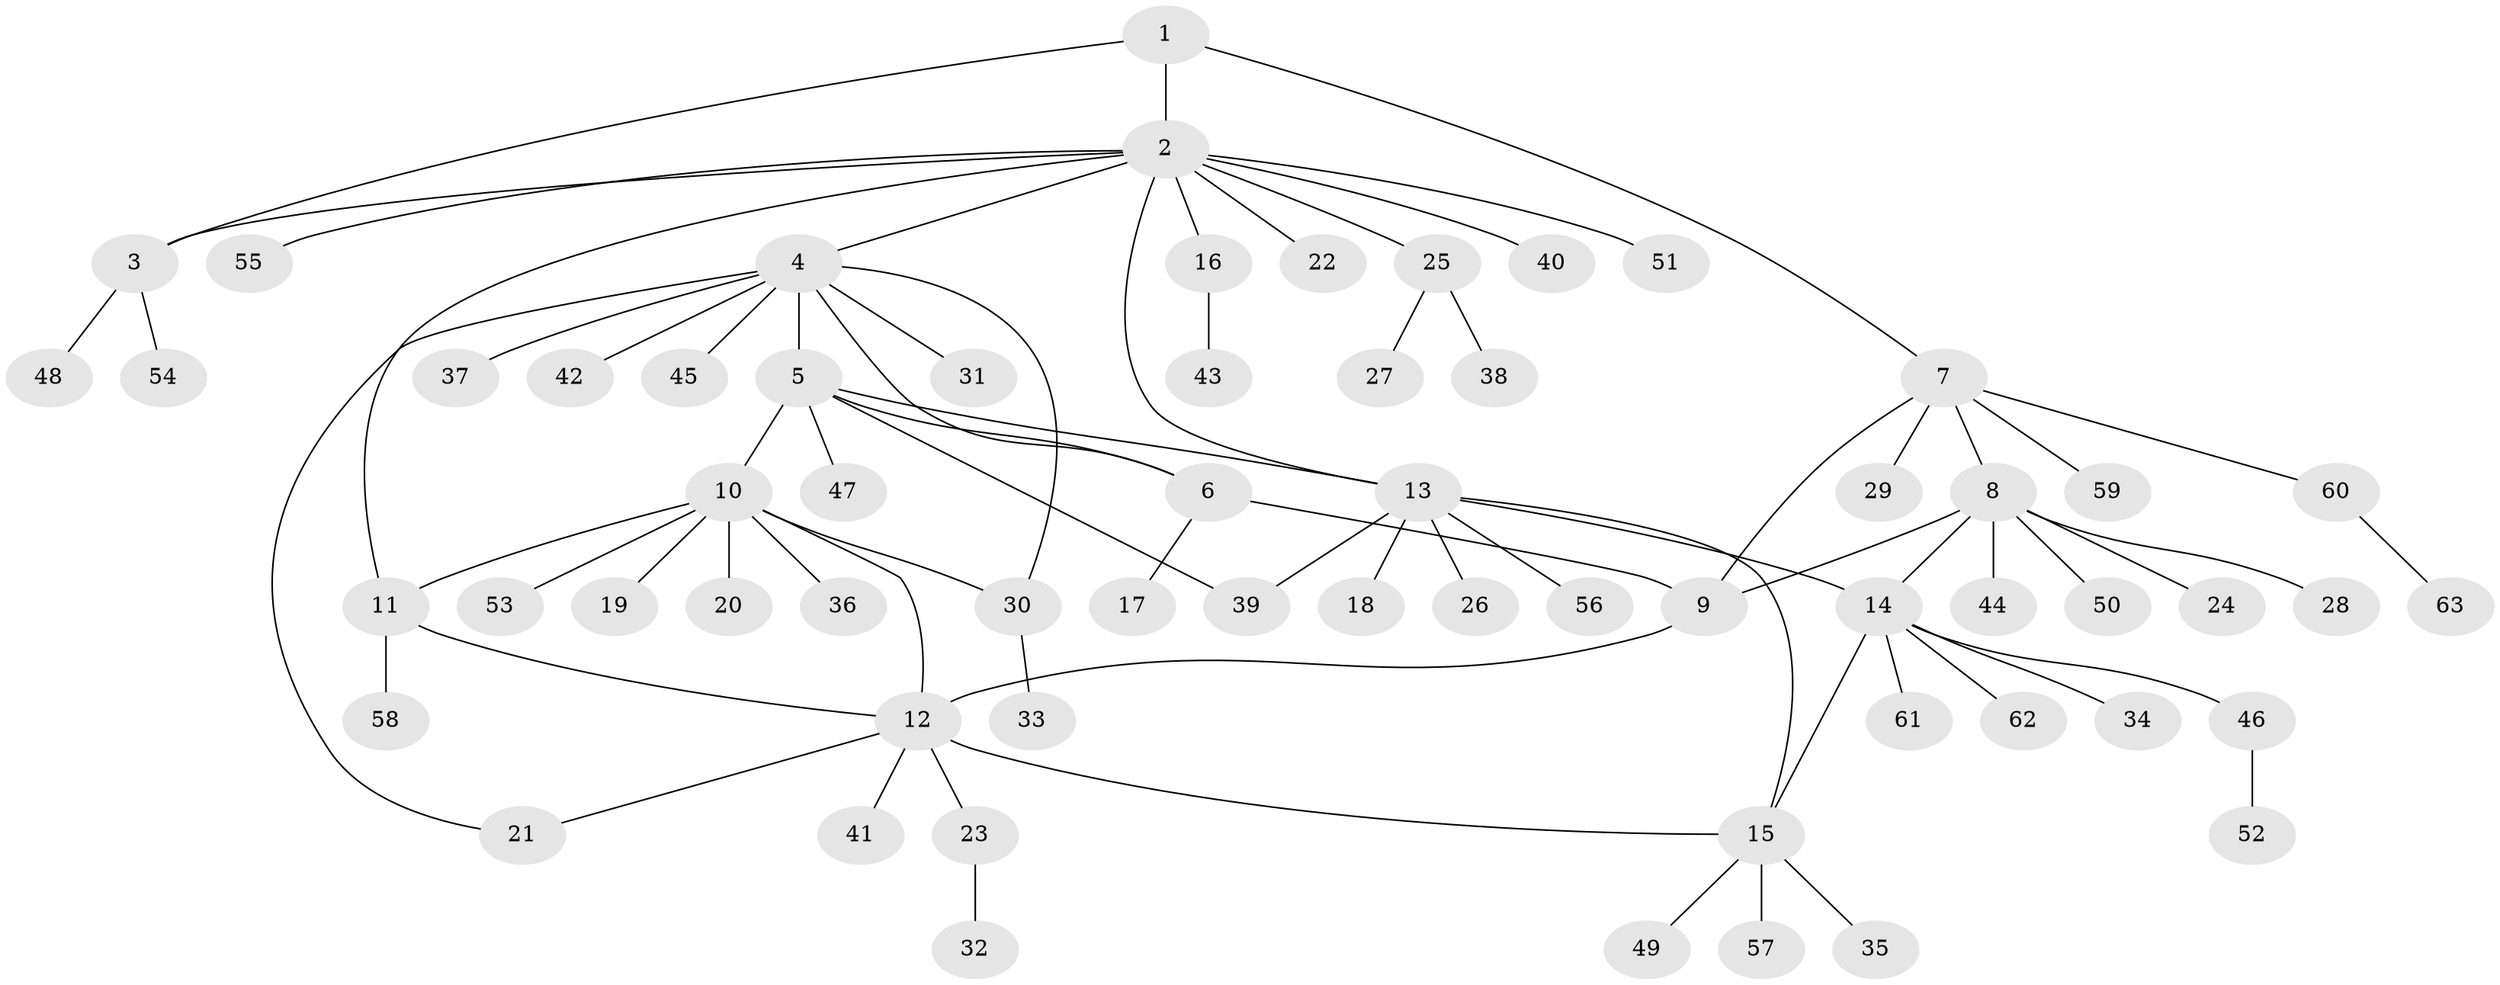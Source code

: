 // Generated by graph-tools (version 1.1) at 2025/02/03/09/25 03:02:43]
// undirected, 63 vertices, 76 edges
graph export_dot {
graph [start="1"]
  node [color=gray90,style=filled];
  1;
  2;
  3;
  4;
  5;
  6;
  7;
  8;
  9;
  10;
  11;
  12;
  13;
  14;
  15;
  16;
  17;
  18;
  19;
  20;
  21;
  22;
  23;
  24;
  25;
  26;
  27;
  28;
  29;
  30;
  31;
  32;
  33;
  34;
  35;
  36;
  37;
  38;
  39;
  40;
  41;
  42;
  43;
  44;
  45;
  46;
  47;
  48;
  49;
  50;
  51;
  52;
  53;
  54;
  55;
  56;
  57;
  58;
  59;
  60;
  61;
  62;
  63;
  1 -- 2;
  1 -- 3;
  1 -- 7;
  2 -- 3;
  2 -- 4;
  2 -- 11;
  2 -- 13;
  2 -- 16;
  2 -- 22;
  2 -- 25;
  2 -- 40;
  2 -- 51;
  2 -- 55;
  3 -- 48;
  3 -- 54;
  4 -- 5;
  4 -- 6;
  4 -- 21;
  4 -- 30;
  4 -- 31;
  4 -- 37;
  4 -- 42;
  4 -- 45;
  5 -- 6;
  5 -- 10;
  5 -- 13;
  5 -- 39;
  5 -- 47;
  6 -- 9;
  6 -- 17;
  7 -- 8;
  7 -- 9;
  7 -- 29;
  7 -- 59;
  7 -- 60;
  8 -- 9;
  8 -- 14;
  8 -- 24;
  8 -- 28;
  8 -- 44;
  8 -- 50;
  9 -- 12;
  10 -- 11;
  10 -- 12;
  10 -- 19;
  10 -- 20;
  10 -- 30;
  10 -- 36;
  10 -- 53;
  11 -- 12;
  11 -- 58;
  12 -- 15;
  12 -- 21;
  12 -- 23;
  12 -- 41;
  13 -- 14;
  13 -- 15;
  13 -- 18;
  13 -- 26;
  13 -- 39;
  13 -- 56;
  14 -- 15;
  14 -- 34;
  14 -- 46;
  14 -- 61;
  14 -- 62;
  15 -- 35;
  15 -- 49;
  15 -- 57;
  16 -- 43;
  23 -- 32;
  25 -- 27;
  25 -- 38;
  30 -- 33;
  46 -- 52;
  60 -- 63;
}
